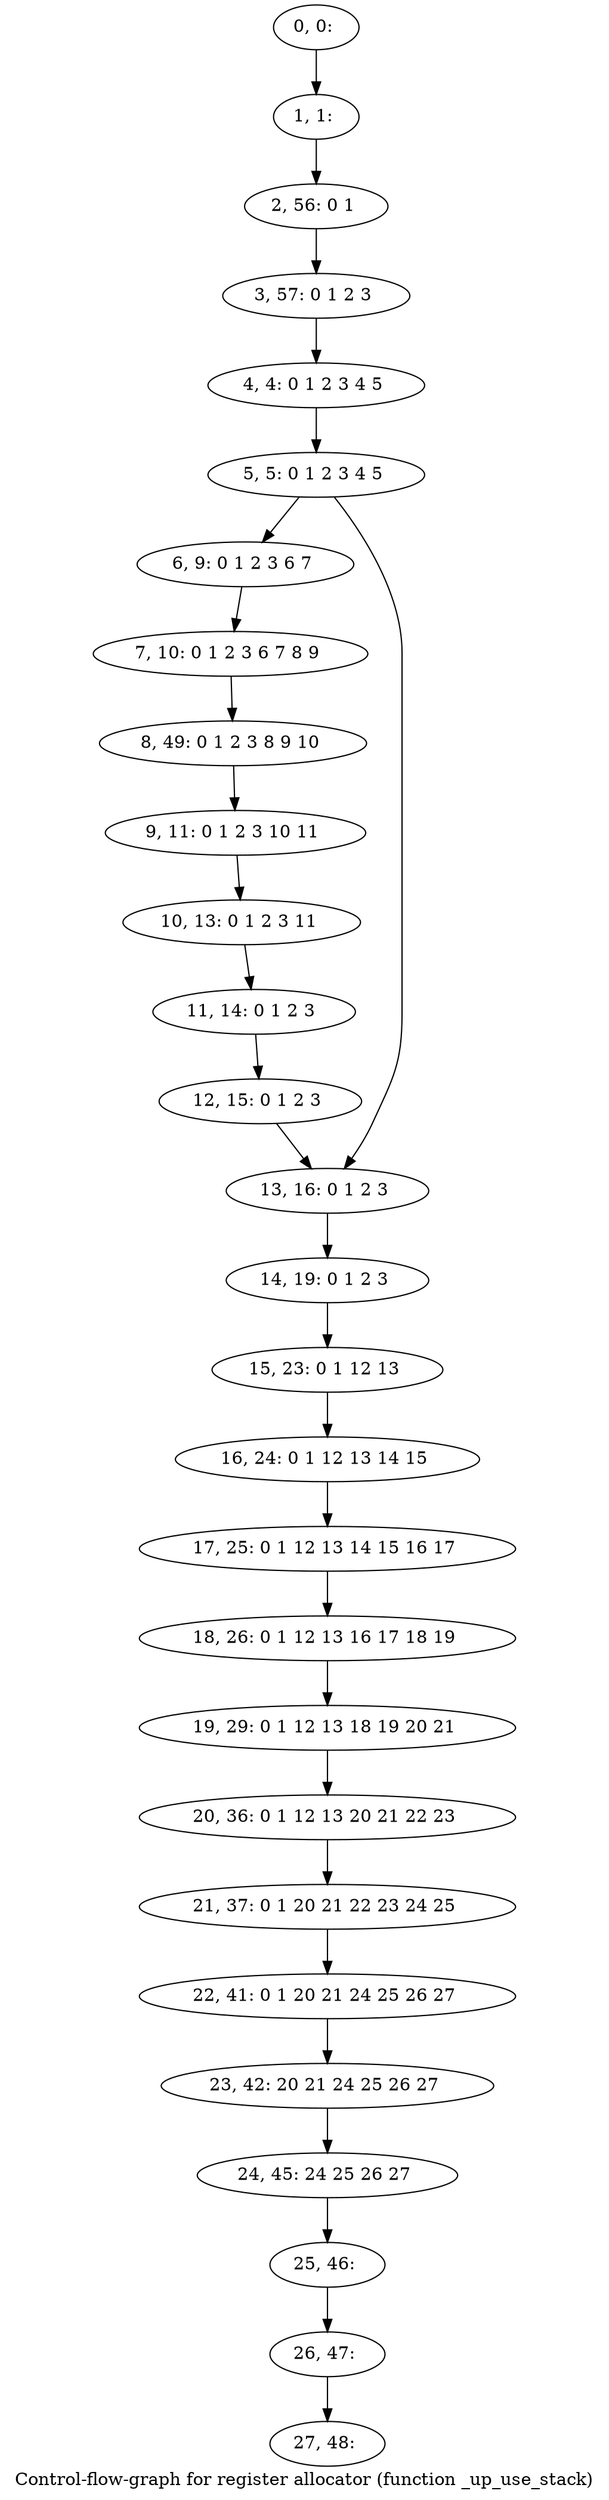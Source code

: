 digraph G {
graph [label="Control-flow-graph for register allocator (function _up_use_stack)"]
0[label="0, 0: "];
1[label="1, 1: "];
2[label="2, 56: 0 1 "];
3[label="3, 57: 0 1 2 3 "];
4[label="4, 4: 0 1 2 3 4 5 "];
5[label="5, 5: 0 1 2 3 4 5 "];
6[label="6, 9: 0 1 2 3 6 7 "];
7[label="7, 10: 0 1 2 3 6 7 8 9 "];
8[label="8, 49: 0 1 2 3 8 9 10 "];
9[label="9, 11: 0 1 2 3 10 11 "];
10[label="10, 13: 0 1 2 3 11 "];
11[label="11, 14: 0 1 2 3 "];
12[label="12, 15: 0 1 2 3 "];
13[label="13, 16: 0 1 2 3 "];
14[label="14, 19: 0 1 2 3 "];
15[label="15, 23: 0 1 12 13 "];
16[label="16, 24: 0 1 12 13 14 15 "];
17[label="17, 25: 0 1 12 13 14 15 16 17 "];
18[label="18, 26: 0 1 12 13 16 17 18 19 "];
19[label="19, 29: 0 1 12 13 18 19 20 21 "];
20[label="20, 36: 0 1 12 13 20 21 22 23 "];
21[label="21, 37: 0 1 20 21 22 23 24 25 "];
22[label="22, 41: 0 1 20 21 24 25 26 27 "];
23[label="23, 42: 20 21 24 25 26 27 "];
24[label="24, 45: 24 25 26 27 "];
25[label="25, 46: "];
26[label="26, 47: "];
27[label="27, 48: "];
0->1 ;
1->2 ;
2->3 ;
3->4 ;
4->5 ;
5->6 ;
5->13 ;
6->7 ;
7->8 ;
8->9 ;
9->10 ;
10->11 ;
11->12 ;
12->13 ;
13->14 ;
14->15 ;
15->16 ;
16->17 ;
17->18 ;
18->19 ;
19->20 ;
20->21 ;
21->22 ;
22->23 ;
23->24 ;
24->25 ;
25->26 ;
26->27 ;
}
